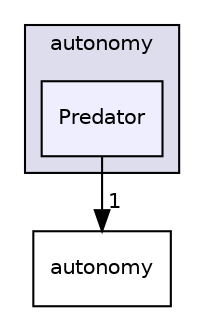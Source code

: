 digraph "/root/scrimmage/scrimmage/include/scrimmage/plugins/autonomy/Predator" {
  compound=true
  node [ fontsize="10", fontname="Helvetica"];
  edge [ labelfontsize="10", labelfontname="Helvetica"];
  subgraph clusterdir_5aacfe0deb1b51de3b8a4437197fbda8 {
    graph [ bgcolor="#ddddee", pencolor="black", label="autonomy" fontname="Helvetica", fontsize="10", URL="dir_5aacfe0deb1b51de3b8a4437197fbda8.html"]
  dir_9d88000798ac3c94478a6cdca4d9c295 [shape=box, label="Predator", style="filled", fillcolor="#eeeeff", pencolor="black", URL="dir_9d88000798ac3c94478a6cdca4d9c295.html"];
  }
  dir_b3bb4020ef55165afbb203d4dc0e2378 [shape=box label="autonomy" URL="dir_b3bb4020ef55165afbb203d4dc0e2378.html"];
  dir_9d88000798ac3c94478a6cdca4d9c295->dir_b3bb4020ef55165afbb203d4dc0e2378 [headlabel="1", labeldistance=1.5 headhref="dir_000040_000006.html"];
}
